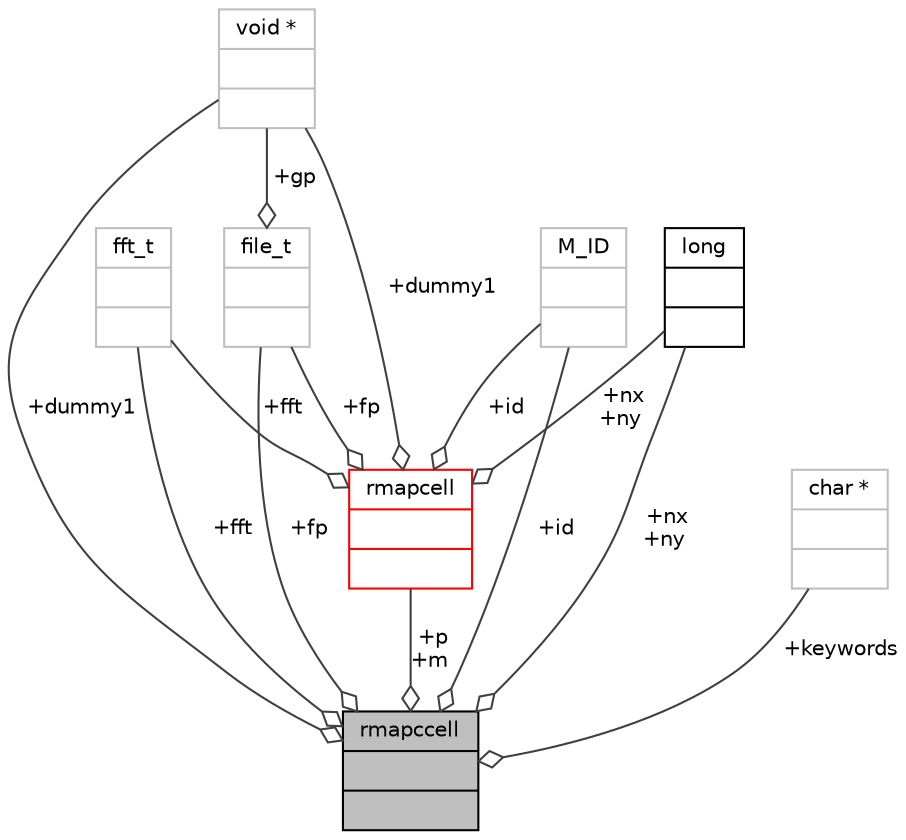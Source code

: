 digraph "rmapccell"
{
 // INTERACTIVE_SVG=YES
  bgcolor="transparent";
  edge [fontname="Helvetica",fontsize="10",labelfontname="Helvetica",labelfontsize="10"];
  node [fontname="Helvetica",fontsize="10",shape=record];
  Node505 [label="{rmapccell\n||}",height=0.2,width=0.4,color="black", fillcolor="grey75", style="filled", fontcolor="black"];
  Node506 -> Node505 [color="grey25",fontsize="10",style="solid",label=" +fp" ,arrowhead="odiamond",fontname="Helvetica"];
  Node506 [label="{file_t\n||}",height=0.2,width=0.4,color="grey75"];
  Node509 -> Node506 [color="grey25",fontsize="10",style="solid",label=" +gp" ,arrowhead="odiamond",fontname="Helvetica"];
  Node509 [label="{void *\n||}",height=0.2,width=0.4,color="grey75"];
  Node510 -> Node505 [color="grey25",fontsize="10",style="solid",label=" +fft" ,arrowhead="odiamond",fontname="Helvetica"];
  Node510 [label="{fft_t\n||}",height=0.2,width=0.4,color="grey75"];
  Node513 -> Node505 [color="grey25",fontsize="10",style="solid",label=" +p\n+m" ,arrowhead="odiamond",fontname="Helvetica"];
  Node513 [label="{rmapcell\n||}",height=0.2,width=0.4,color="red",URL="$type_8h.html#structrmapcell"];
  Node506 -> Node513 [color="grey25",fontsize="10",style="solid",label=" +fp" ,arrowhead="odiamond",fontname="Helvetica"];
  Node510 -> Node513 [color="grey25",fontsize="10",style="solid",label=" +fft" ,arrowhead="odiamond",fontname="Helvetica"];
  Node514 -> Node513 [color="grey25",fontsize="10",style="solid",label=" +nx\n+ny" ,arrowhead="odiamond",fontname="Helvetica"];
  Node514 [label="{long\n||}",height=0.2,width=0.4,color="black",URL="$classlong.html"];
  Node515 -> Node513 [color="grey25",fontsize="10",style="solid",label=" +id" ,arrowhead="odiamond",fontname="Helvetica"];
  Node515 [label="{M_ID\n||}",height=0.2,width=0.4,color="grey75"];
  Node509 -> Node513 [color="grey25",fontsize="10",style="solid",label=" +dummy1" ,arrowhead="odiamond",fontname="Helvetica"];
  Node514 -> Node505 [color="grey25",fontsize="10",style="solid",label=" +nx\n+ny" ,arrowhead="odiamond",fontname="Helvetica"];
  Node515 -> Node505 [color="grey25",fontsize="10",style="solid",label=" +id" ,arrowhead="odiamond",fontname="Helvetica"];
  Node509 -> Node505 [color="grey25",fontsize="10",style="solid",label=" +dummy1" ,arrowhead="odiamond",fontname="Helvetica"];
  Node519 -> Node505 [color="grey25",fontsize="10",style="solid",label=" +keywords" ,arrowhead="odiamond",fontname="Helvetica"];
  Node519 [label="{char *\n||}",height=0.2,width=0.4,color="grey75"];
}
